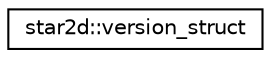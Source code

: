 digraph "Graphical Class Hierarchy"
{
  edge [fontname="Helvetica",fontsize="10",labelfontname="Helvetica",labelfontsize="10"];
  node [fontname="Helvetica",fontsize="10",shape=record];
  rankdir="LR";
  Node1 [label="star2d::version_struct",height=0.2,width=0.4,color="black", fillcolor="white", style="filled",URL="$structstar2d_1_1version__struct.html"];
}
